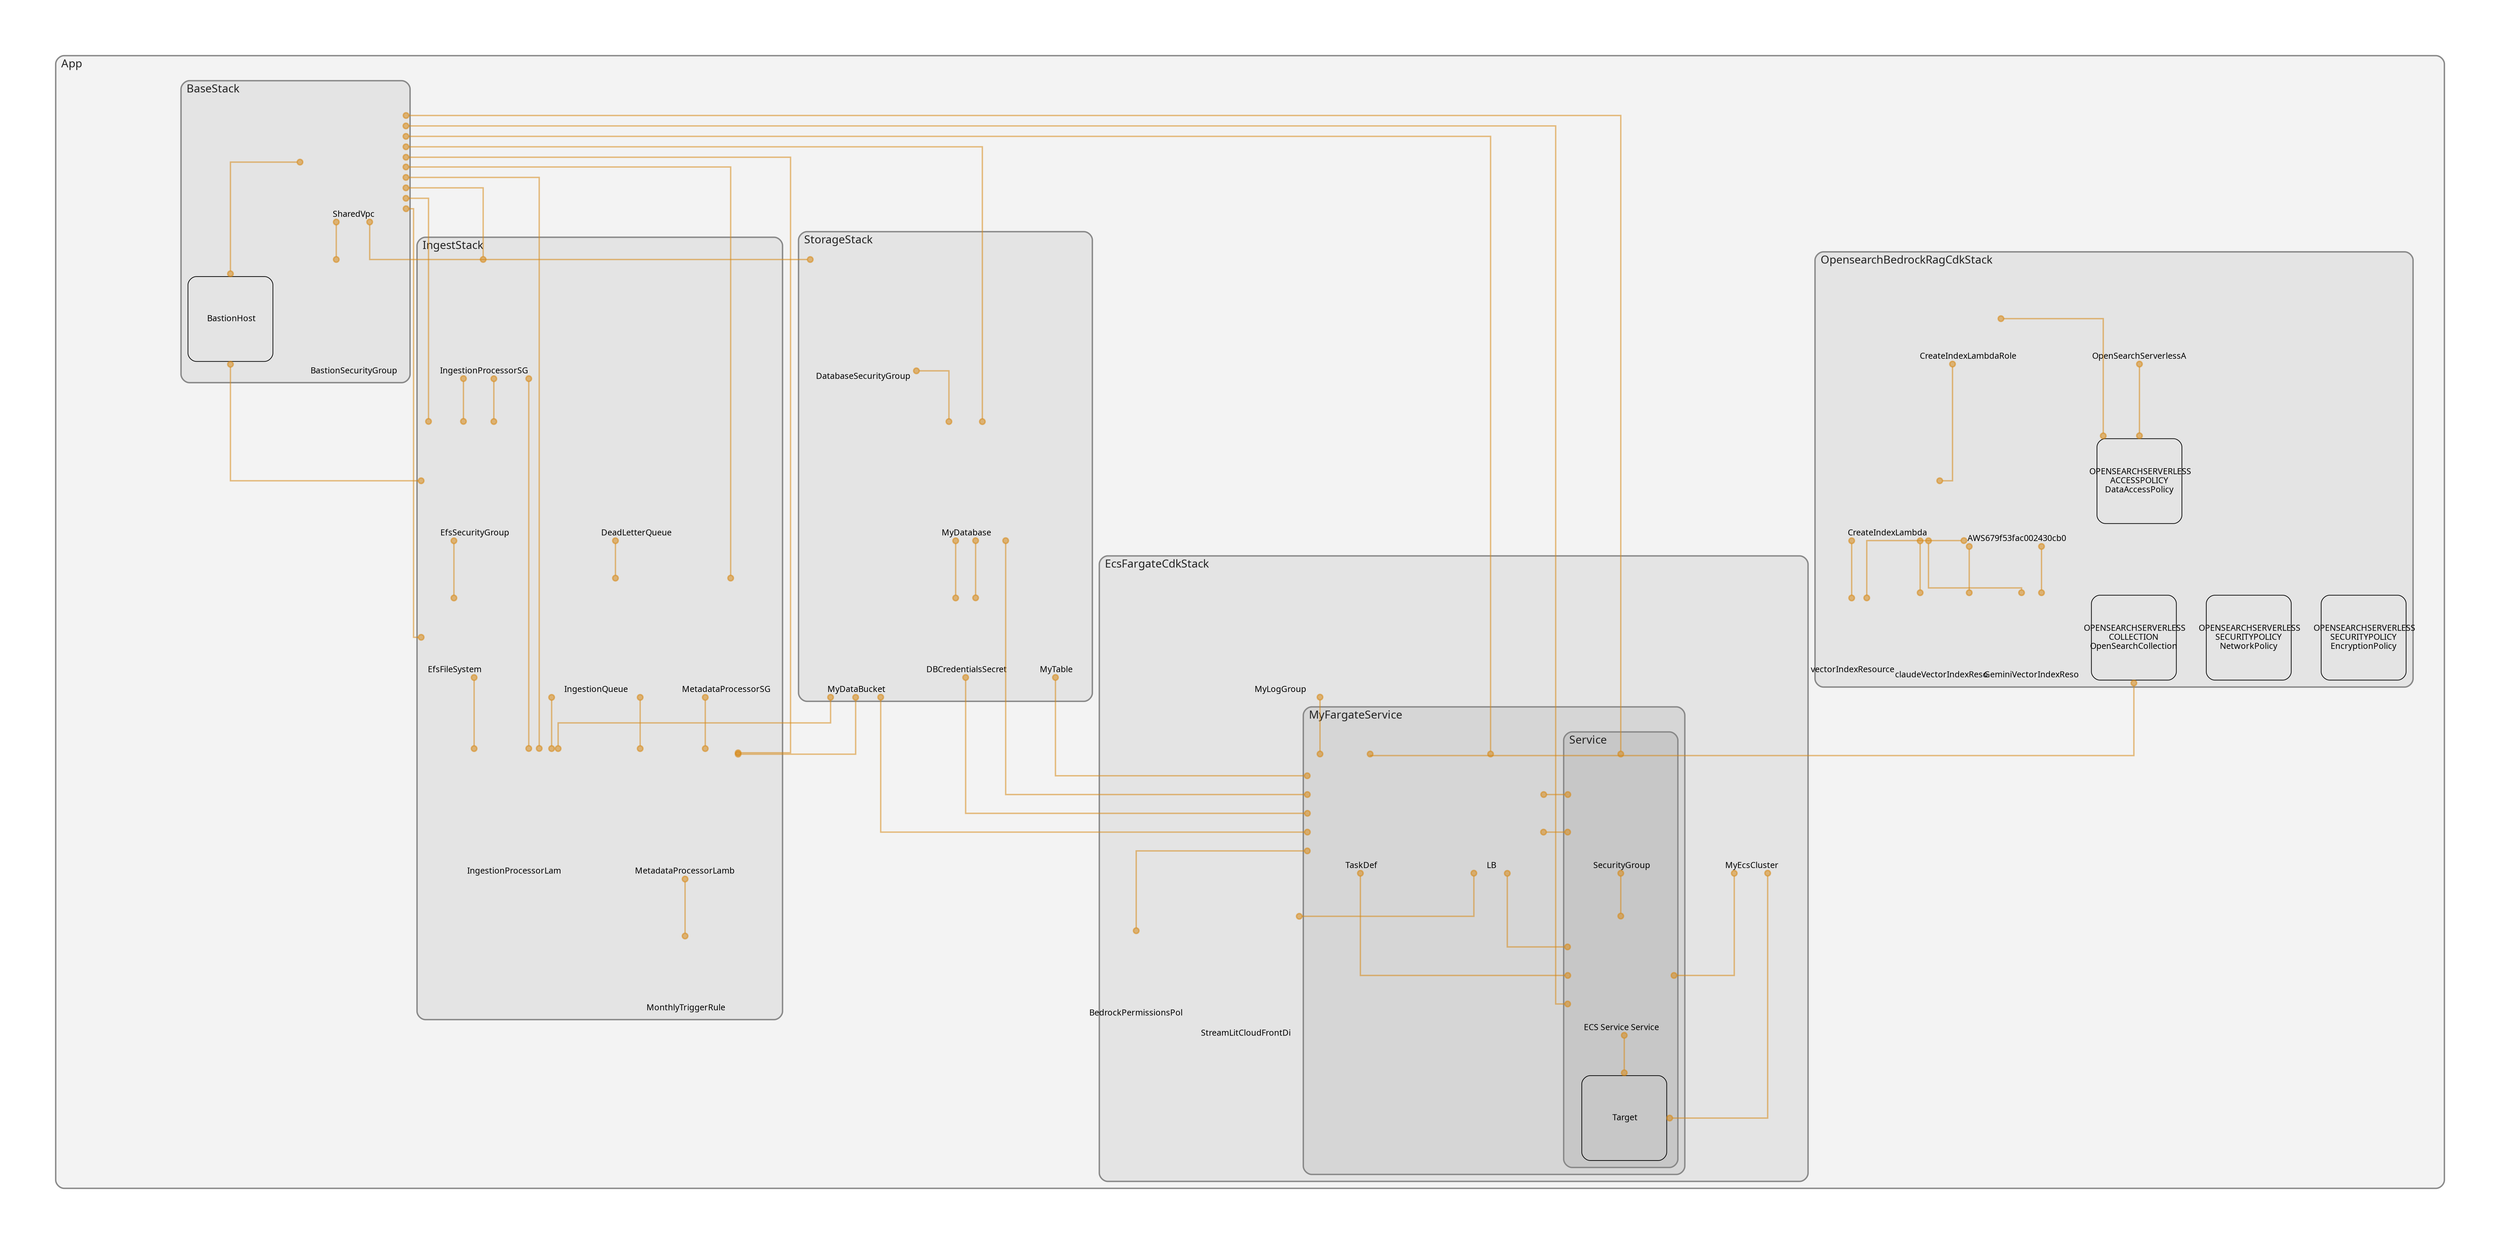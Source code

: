 digraph "Diagram" {
  splines = "ortho";
  pad = "1.0";
  nodesep = "0.60";
  ranksep = "0.75";
  fontname = "Sans-Serif";
  fontsize = "15";
  dpi = "200";
  rankdir = "BT";
  compound = "true";
  fontcolor = "#222222";
  edge [
    color = "#D5871488",
    penwidth = 2,
    arrowhead = "dot",
    arrowtail = "dot",
  ];
  node [
    shape = "box",
    style = "rounded",
    fixedsize = true,
    width = 1.7,
    height = 1.7,
    labelloc = "c",
    imagescale = true,
    fontname = "Sans-Serif",
    fontsize = 8,
    margin = 8,
  ];
  subgraph "App" {
    subgraph "cluster-SubGraph.App" {
      graph [
        label = "App",
        labelloc = "b",
        labeljust = "l",
        margin = "10",
        fontsize = "16",
        penwidth = "2",
        pencolor = "#888888",
        style = "filled,rounded",
        fillcolor = "#f3f3f3",
      ];
      subgraph "cluster-SubGraph.BaseStack" {
        graph [
          label = "BaseStack",
          labelloc = "b",
          labeljust = "l",
          margin = "10",
          fontsize = "16",
          penwidth = "2",
          pencolor = "#888888",
          style = "filled,rounded",
          fillcolor = "#e4e4e4",
        ];
        "BaseStack/SharedVpc" [
          label = " SharedVpc",
          fontsize = 12,
          image = "/Users/nals_macbook_307/.nvm/versions/node/v20.17.0/lib/node_modules/cdk-dia/icons/aws/Service/Arch_Networking-Content/64/Arch_Amazon-Virtual-Private-Cloud_64@5x.png",
          imagescale = "true",
          imagepos = "tc",
          penwidth = "0",
          shape = "node",
          fixedsize = "true",
          labelloc = "b",
          width = 2,
          height = 2.266,
        ];
        "BaseStack/BastionSecurityGroup" [
          label = " BastionSecurityGroup",
          fontsize = 12,
          image = "/Users/nals_macbook_307/.nvm/versions/node/v20.17.0/lib/node_modules/cdk-dia/icons/aws/security_group.png",
          imagescale = "true",
          imagepos = "tc",
          penwidth = "0",
          shape = "node",
          fixedsize = "true",
          labelloc = "b",
          width = 2,
          height = 2.266,
        ];
        "BaseStack/BastionHost" [
          label = " BastionHost",
          fontsize = 12,
        ];
      }
      subgraph "cluster-SubGraph.OpensearchBedrockRagCdkStack" {
        graph [
          label = "OpensearchBedrockRagCdkStack",
          labelloc = "b",
          labeljust = "l",
          margin = "10",
          fontsize = "16",
          penwidth = "2",
          pencolor = "#888888",
          style = "filled,rounded",
          fillcolor = "#e4e4e4",
        ];
        "OpensearchBedrockRagCdkStack/OpenSearchServerlessAccessRole" [
          label = "\nOpenSearchServerlessA",
          fontsize = 12,
          image = "/Users/nals_macbook_307/.nvm/versions/node/v20.17.0/lib/node_modules/cdk-dia/icons/aws/Service/Arch_Security-Identity-Compliance/64/Arch_AWS-Identity-and-Access-Management_64@5x.png",
          imagescale = "true",
          imagepos = "tc",
          penwidth = "0",
          shape = "node",
          fixedsize = "true",
          labelloc = "b",
          width = 1.2,
          height = 1.682,
        ];
        "OpensearchBedrockRagCdkStack/EncryptionPolicy" [
          label = " OPENSEARCHSERVERLESS\nSECURITYPOLICY\nEncryptionPolicy",
          fontsize = 12,
        ];
        "OpensearchBedrockRagCdkStack/NetworkPolicy" [
          label = " OPENSEARCHSERVERLESS\nSECURITYPOLICY\nNetworkPolicy",
          fontsize = 12,
        ];
        "OpensearchBedrockRagCdkStack/OpenSearchCollection" [
          label = " OPENSEARCHSERVERLESS\nCOLLECTION\nOpenSearchCollection",
          fontsize = 12,
        ];
        "OpensearchBedrockRagCdkStack/CreateIndexLambdaRole" [
          label = "\nCreateIndexLambdaRole",
          fontsize = 12,
          image = "/Users/nals_macbook_307/.nvm/versions/node/v20.17.0/lib/node_modules/cdk-dia/icons/aws/Service/Arch_Security-Identity-Compliance/64/Arch_AWS-Identity-and-Access-Management_64@5x.png",
          imagescale = "true",
          imagepos = "tc",
          penwidth = "0",
          shape = "node",
          fixedsize = "true",
          labelloc = "b",
          width = 1.2,
          height = 1.682,
        ];
        "OpensearchBedrockRagCdkStack/CreateIndexLambda" [
          label = " CreateIndexLambda",
          fontsize = 12,
          image = "/Users/nals_macbook_307/.nvm/versions/node/v20.17.0/lib/node_modules/cdk-dia/icons/aws/Service/Arch_Compute/64/Arch_AWS-Lambda_64@5x.png",
          imagescale = "true",
          imagepos = "tc",
          penwidth = "0",
          shape = "node",
          fixedsize = "true",
          labelloc = "b",
          width = 2,
          height = 2.266,
        ];
        "OpensearchBedrockRagCdkStack/DataAccessPolicy" [
          label = " OPENSEARCHSERVERLESS\nACCESSPOLICY\nDataAccessPolicy",
          fontsize = 12,
        ];
        "OpensearchBedrockRagCdkStack/vectorIndexResource" [
          label = " vectorIndexResource",
          fontsize = 12,
          image = "/Users/nals_macbook_307/.nvm/versions/node/v20.17.0/lib/node_modules/cdk-dia/icons/aws/Service/Arch_Management-Governance/64/Arch_AWS-CloudFormation_64@5x.png",
          imagescale = "true",
          imagepos = "tc",
          penwidth = "0",
          shape = "node",
          fixedsize = "true",
          labelloc = "b",
          width = 1.2,
          height = 1.466,
        ];
        "OpensearchBedrockRagCdkStack/AWS679f53fac002430cb0da5b7982bd2287" [
          label = "\nAWS679f53fac002430cb0",
          fontsize = 12,
          image = "/Users/nals_macbook_307/.nvm/versions/node/v20.17.0/lib/node_modules/cdk-dia/icons/aws/Service/Arch_Compute/64/Arch_AWS-Lambda_64@5x.png",
          imagescale = "true",
          imagepos = "tc",
          penwidth = "0",
          shape = "node",
          fixedsize = "true",
          labelloc = "b",
          width = 2,
          height = 2.4819999999999998,
        ];
        "OpensearchBedrockRagCdkStack/GeminiVectorIndexResource" [
          label = "\nGeminiVectorIndexReso",
          fontsize = 12,
          image = "/Users/nals_macbook_307/.nvm/versions/node/v20.17.0/lib/node_modules/cdk-dia/icons/aws/Service/Arch_Management-Governance/64/Arch_AWS-CloudFormation_64@5x.png",
          imagescale = "true",
          imagepos = "tc",
          penwidth = "0",
          shape = "node",
          fixedsize = "true",
          labelloc = "b",
          width = 1.2,
          height = 1.682,
        ];
        "OpensearchBedrockRagCdkStack/claudeVectorIndexResource" [
          label = "\nclaudeVectorIndexReso",
          fontsize = 12,
          image = "/Users/nals_macbook_307/.nvm/versions/node/v20.17.0/lib/node_modules/cdk-dia/icons/aws/Service/Arch_Management-Governance/64/Arch_AWS-CloudFormation_64@5x.png",
          imagescale = "true",
          imagepos = "tc",
          penwidth = "0",
          shape = "node",
          fixedsize = "true",
          labelloc = "b",
          width = 1.2,
          height = 1.682,
        ];
      }
      subgraph "cluster-SubGraph.StorageStack" {
        graph [
          label = "StorageStack",
          labelloc = "b",
          labeljust = "l",
          margin = "10",
          fontsize = "16",
          penwidth = "2",
          pencolor = "#888888",
          style = "filled,rounded",
          fillcolor = "#e4e4e4",
        ];
        "StorageStack/MyDataBucket" [
          label = " MyDataBucket",
          fontsize = 12,
          image = "/Users/nals_macbook_307/.nvm/versions/node/v20.17.0/lib/node_modules/cdk-dia/icons/aws/Service/Arch_Storage/64/Arch_Amazon-S3-Standard_64@5x.png",
          imagescale = "true",
          imagepos = "tc",
          penwidth = "0",
          shape = "node",
          fixedsize = "true",
          labelloc = "b",
          width = 2,
          height = 2.266,
        ];
        "StorageStack/DBCredentialsSecret" [
          label = " DBCredentialsSecret",
          fontsize = 12,
          image = "/Users/nals_macbook_307/.nvm/versions/node/v20.17.0/lib/node_modules/cdk-dia/icons/aws/Service/Arch_Security-Identity-Compliance/64/Arch_AWS-Secrets-Manager_64@5x.png",
          imagescale = "true",
          imagepos = "tc",
          penwidth = "0",
          shape = "node",
          fixedsize = "true",
          labelloc = "b",
          width = 1.2,
          height = 1.466,
        ];
        "StorageStack/DatabaseSecurityGroup" [
          label = "\nDatabaseSecurityGroup",
          fontsize = 12,
          image = "/Users/nals_macbook_307/.nvm/versions/node/v20.17.0/lib/node_modules/cdk-dia/icons/aws/security_group.png",
          imagescale = "true",
          imagepos = "tc",
          penwidth = "0",
          shape = "node",
          fixedsize = "true",
          labelloc = "b",
          width = 2,
          height = 2.4819999999999998,
        ];
        "StorageStack/MyDatabase" [
          label = " MyDatabase",
          fontsize = 12,
          image = "/Users/nals_macbook_307/.nvm/versions/node/v20.17.0/lib/node_modules/cdk-dia/icons/aws/Resource/Res_Compute/Res_48_Dark/Res_Amazon-EC2_T3-Instance_48_Dark.png",
          imagescale = "true",
          imagepos = "tc",
          penwidth = "0",
          shape = "node",
          fixedsize = "true",
          labelloc = "b",
          width = 2,
          height = 2.266,
        ];
        "StorageStack/MyTable" [
          label = " MyTable",
          fontsize = 12,
          image = "/Users/nals_macbook_307/.nvm/versions/node/v20.17.0/lib/node_modules/cdk-dia/icons/aws/Service/Arch_Database/64/Arch_Amazon-DynamoDB_64@5x.png",
          imagescale = "true",
          imagepos = "tc",
          penwidth = "0",
          shape = "node",
          fixedsize = "true",
          labelloc = "b",
          width = 1.2,
          height = 1.466,
        ];
      }
      subgraph "cluster-SubGraph.EcsFargateCdkStack" {
        graph [
          label = "EcsFargateCdkStack",
          labelloc = "b",
          labeljust = "l",
          margin = "10",
          fontsize = "16",
          penwidth = "2",
          pencolor = "#888888",
          style = "filled,rounded",
          fillcolor = "#e4e4e4",
        ];
        "EcsFargateCdkStack/MyEcsCluster" [
          label = " MyEcsCluster",
          fontsize = 12,
          image = "/Users/nals_macbook_307/.nvm/versions/node/v20.17.0/lib/node_modules/cdk-dia/icons/aws/Service/Arch_Compute/64/Arch_Amazon-Elastic-Container-Service_64@5x.png",
          imagescale = "true",
          imagepos = "tc",
          penwidth = "0",
          shape = "node",
          fixedsize = "true",
          labelloc = "b",
          width = 2,
          height = 2.266,
        ];
        "EcsFargateCdkStack/BedrockPermissionsPolicy" [
          label = "\nBedrockPermissionsPol",
          fontsize = 12,
          image = "/Users/nals_macbook_307/.nvm/versions/node/v20.17.0/lib/node_modules/cdk-dia/icons/aws/Service/Arch_Security-Identity-Compliance/64/Arch_AWS-Identity-and-Access-Management_64@5x.png",
          imagescale = "true",
          imagepos = "tc",
          penwidth = "0",
          shape = "node",
          fixedsize = "true",
          labelloc = "b",
          width = 1.2,
          height = 1.682,
        ];
        "EcsFargateCdkStack/StreamLitCloudFrontDistribution" [
          label = "\nStreamLitCloudFrontDi",
          fontsize = 12,
          image = "/Users/nals_macbook_307/.nvm/versions/node/v20.17.0/lib/node_modules/cdk-dia/icons/aws/Service/Arch_Networking-Content/64/Arch_Amazon-CloudFront_64@5x.png",
          imagescale = "true",
          imagepos = "tc",
          penwidth = "0",
          shape = "node",
          fixedsize = "true",
          labelloc = "b",
          width = 2,
          height = 2.4819999999999998,
        ];
        "EcsFargateCdkStack/MyLogGroup" [
          label = " MyLogGroup",
          fontsize = 12,
          image = "/Users/nals_macbook_307/.nvm/versions/node/v20.17.0/lib/node_modules/cdk-dia/icons/aws/Resource/Res_Management-Governance/Res_48_Dark/Res_Amazon-Cloudwatch_Logs_48_Dark_gen.png",
          imagescale = "true",
          imagepos = "tc",
          penwidth = "0",
          shape = "node",
          fixedsize = "true",
          labelloc = "b",
          width = 2,
          height = 2.266,
        ];
        subgraph "cluster-SubGraph.MyFargateService" {
          graph [
            label = "MyFargateService",
            labelloc = "b",
            labeljust = "l",
            margin = "10",
            fontsize = "16",
            penwidth = "2",
            pencolor = "#888888",
            style = "filled,rounded",
            fillcolor = "#d6d6d6",
          ];
          "EcsFargateCdkStack/MyFargateService/LB" [
            label = " LB",
            fontsize = 12,
            image = "/Users/nals_macbook_307/.nvm/versions/node/v20.17.0/lib/node_modules/cdk-dia/icons/aws/Service/Arch_Networking-Content/64/Arch_Elastic-Load-Balancing_64@5x.png",
            imagescale = "true",
            imagepos = "tc",
            penwidth = "0",
            shape = "node",
            fixedsize = "true",
            labelloc = "b",
            width = 2,
            height = 2.266,
          ];
          "EcsFargateCdkStack/MyFargateService/TaskDef" [
            label = " TaskDef",
            fontsize = 12,
            image = "/Users/nals_macbook_307/.nvm/versions/node/v20.17.0/lib/node_modules/cdk-dia/icons/aws/Resource/Res_Containers/Res_48_Dark/Res_Amazon-Elastic-Container-Service_Task_48_Dark_gen.png",
            imagescale = "true",
            imagepos = "tc",
            penwidth = "0",
            shape = "node",
            fixedsize = "true",
            labelloc = "b",
            width = 2,
            height = 2.266,
          ];
          subgraph "cluster-SubGraph.Service" {
            graph [
              label = "Service",
              labelloc = "b",
              labeljust = "l",
              margin = "10",
              fontsize = "16",
              penwidth = "2",
              pencolor = "#888888",
              style = "filled,rounded",
              fillcolor = "#c7c7c7",
            ];
            "EcsFargateCdkStack/MyFargateService/Service/Service" [
              label = " ECS Service Service",
              fontsize = 12,
              image = "/Users/nals_macbook_307/.nvm/versions/node/v20.17.0/lib/node_modules/cdk-dia/icons/aws/Resource/Res_Containers/Res_48_Dark/Res_Amazon-Elastic-Container-Service_Service_48_Dark_gen.png",
              imagescale = "true",
              imagepos = "tc",
              penwidth = "0",
              shape = "node",
              fixedsize = "true",
              labelloc = "b",
              width = 2,
              height = 2.266,
            ];
            "EcsFargateCdkStack/MyFargateService/Service/SecurityGroup" [
              label = " SecurityGroup",
              fontsize = 12,
              image = "/Users/nals_macbook_307/.nvm/versions/node/v20.17.0/lib/node_modules/cdk-dia/icons/aws/security_group.png",
              imagescale = "true",
              imagepos = "tc",
              penwidth = "0",
              shape = "node",
              fixedsize = "true",
              labelloc = "b",
              width = 2,
              height = 2.266,
            ];
            "EcsFargateCdkStack/MyFargateService/Service/TaskCount/Target" [
              label = " Target",
              fontsize = 12,
            ];
          }
        }
      }
      subgraph "cluster-SubGraph.IngestStack" {
        graph [
          label = "IngestStack",
          labelloc = "b",
          labeljust = "l",
          margin = "10",
          fontsize = "16",
          penwidth = "2",
          pencolor = "#888888",
          style = "filled,rounded",
          fillcolor = "#e4e4e4",
        ];
        "IngestStack/DeadLetterQueue" [
          label = " DeadLetterQueue",
          fontsize = 12,
          image = "/Users/nals_macbook_307/.nvm/versions/node/v20.17.0/lib/node_modules/cdk-dia/icons/aws/Service/Arch_App-Integration/Arch_64/Arch_AWS-Simple-Queue-Service_64@5x.png",
          imagescale = "true",
          imagepos = "tc",
          penwidth = "0",
          shape = "node",
          fixedsize = "true",
          labelloc = "b",
          width = 2,
          height = 2.266,
        ];
        "IngestStack/IngestionQueue" [
          label = " IngestionQueue",
          fontsize = 12,
          image = "/Users/nals_macbook_307/.nvm/versions/node/v20.17.0/lib/node_modules/cdk-dia/icons/aws/Service/Arch_App-Integration/Arch_64/Arch_AWS-Simple-Queue-Service_64@5x.png",
          imagescale = "true",
          imagepos = "tc",
          penwidth = "0",
          shape = "node",
          fixedsize = "true",
          labelloc = "b",
          width = 2,
          height = 2.266,
        ];
        "IngestStack/EfsSecurityGroup" [
          label = " EfsSecurityGroup",
          fontsize = 12,
          image = "/Users/nals_macbook_307/.nvm/versions/node/v20.17.0/lib/node_modules/cdk-dia/icons/aws/security_group.png",
          imagescale = "true",
          imagepos = "tc",
          penwidth = "0",
          shape = "node",
          fixedsize = "true",
          labelloc = "b",
          width = 2,
          height = 2.266,
        ];
        "IngestStack/EfsFileSystem" [
          label = " EfsFileSystem",
          fontsize = 12,
          image = "/Users/nals_macbook_307/.nvm/versions/node/v20.17.0/lib/node_modules/cdk-dia/icons/aws/Service/Arch_Storage/64/Arch_Amazon-Elastic-File-System_64@5x.png",
          imagescale = "true",
          imagepos = "tc",
          penwidth = "0",
          shape = "node",
          fixedsize = "true",
          labelloc = "b",
          width = 1.2,
          height = 1.466,
        ];
        "IngestStack/MetadataProcessorSG" [
          label = " MetadataProcessorSG",
          fontsize = 12,
          image = "/Users/nals_macbook_307/.nvm/versions/node/v20.17.0/lib/node_modules/cdk-dia/icons/aws/security_group.png",
          imagescale = "true",
          imagepos = "tc",
          penwidth = "0",
          shape = "node",
          fixedsize = "true",
          labelloc = "b",
          width = 2,
          height = 2.266,
        ];
        "IngestStack/MetadataProcessorLambda" [
          label = "\nMetadataProcessorLamb",
          fontsize = 12,
          image = "/Users/nals_macbook_307/.nvm/versions/node/v20.17.0/lib/node_modules/cdk-dia/icons/aws/Service/Arch_Compute/64/Arch_AWS-Lambda_64@5x.png",
          imagescale = "true",
          imagepos = "tc",
          penwidth = "0",
          shape = "node",
          fixedsize = "true",
          labelloc = "b",
          width = 2,
          height = 2.4819999999999998,
        ];
        "IngestStack/IngestionProcessorSG" [
          label = " IngestionProcessorSG",
          fontsize = 12,
          image = "/Users/nals_macbook_307/.nvm/versions/node/v20.17.0/lib/node_modules/cdk-dia/icons/aws/security_group.png",
          imagescale = "true",
          imagepos = "tc",
          penwidth = "0",
          shape = "node",
          fixedsize = "true",
          labelloc = "b",
          width = 2,
          height = 2.266,
        ];
        "IngestStack/IngestionProcessorLambda" [
          label = "\nIngestionProcessorLam",
          fontsize = 12,
          image = "/Users/nals_macbook_307/.nvm/versions/node/v20.17.0/lib/node_modules/cdk-dia/icons/aws/Service/Arch_Compute/64/Arch_AWS-Lambda_64@5x.png",
          imagescale = "true",
          imagepos = "tc",
          penwidth = "0",
          shape = "node",
          fixedsize = "true",
          labelloc = "b",
          width = 2,
          height = 2.4819999999999998,
        ];
        "IngestStack/MonthlyTriggerRule" [
          label = " MonthlyTriggerRule",
          fontsize = 12,
          image = "/Users/nals_macbook_307/.nvm/versions/node/v20.17.0/lib/node_modules/cdk-dia/icons/aws/Service/Arch_App-Integration/Arch_64/Arch_Amazon-EventBridge_64@5x.png",
          imagescale = "true",
          imagepos = "tc",
          penwidth = "0",
          shape = "node",
          fixedsize = "true",
          labelloc = "b",
          width = 1.2,
          height = 1.466,
        ];
      }
    }
  }
  "BaseStack/BastionSecurityGroup" -> "BaseStack/SharedVpc" [
    dir = "both",
  ];
  "BaseStack/BastionHost" -> "BaseStack/SharedVpc" [
    dir = "both",
  ];
  "OpensearchBedrockRagCdkStack/CreateIndexLambda" -> "OpensearchBedrockRagCdkStack/CreateIndexLambdaRole" [
    dir = "both",
  ];
  "OpensearchBedrockRagCdkStack/DataAccessPolicy" -> "OpensearchBedrockRagCdkStack/OpenSearchServerlessAccessRole" [
    dir = "both",
  ];
  "OpensearchBedrockRagCdkStack/DataAccessPolicy" -> "OpensearchBedrockRagCdkStack/CreateIndexLambdaRole" [
    dir = "both",
  ];
  "OpensearchBedrockRagCdkStack/vectorIndexResource" -> "OpensearchBedrockRagCdkStack/CreateIndexLambda" [
    dir = "both",
  ];
  "OpensearchBedrockRagCdkStack/vectorIndexResource" -> "OpensearchBedrockRagCdkStack/AWS679f53fac002430cb0da5b7982bd2287" [
    dir = "both",
  ];
  "OpensearchBedrockRagCdkStack/GeminiVectorIndexResource" -> "OpensearchBedrockRagCdkStack/CreateIndexLambda" [
    dir = "both",
  ];
  "OpensearchBedrockRagCdkStack/GeminiVectorIndexResource" -> "OpensearchBedrockRagCdkStack/AWS679f53fac002430cb0da5b7982bd2287" [
    dir = "both",
  ];
  "OpensearchBedrockRagCdkStack/claudeVectorIndexResource" -> "OpensearchBedrockRagCdkStack/CreateIndexLambda" [
    dir = "both",
  ];
  "OpensearchBedrockRagCdkStack/claudeVectorIndexResource" -> "OpensearchBedrockRagCdkStack/AWS679f53fac002430cb0da5b7982bd2287" [
    dir = "both",
  ];
  "StorageStack/DBCredentialsSecret" -> "StorageStack/MyDatabase" [
    dir = "both",
  ];
  "StorageStack/DatabaseSecurityGroup" -> "BaseStack/SharedVpc" [
    dir = "both",
  ];
  "StorageStack/MyDatabase" -> "BaseStack/SharedVpc" [
    dir = "both",
  ];
  "StorageStack/MyDatabase" -> "StorageStack/DBCredentialsSecret" [
    dir = "both",
  ];
  "StorageStack/MyDatabase" -> "StorageStack/DatabaseSecurityGroup" [
    dir = "both",
  ];
  "EcsFargateCdkStack/MyFargateService/LB" -> "BaseStack/SharedVpc" [
    dir = "both",
  ];
  "EcsFargateCdkStack/MyFargateService/LB" -> "EcsFargateCdkStack/MyFargateService/Service/SecurityGroup" [
    dir = "both",
  ];
  "EcsFargateCdkStack/MyFargateService/TaskDef" -> "OpensearchBedrockRagCdkStack/OpenSearchCollection" [
    dir = "both",
  ];
  "EcsFargateCdkStack/MyFargateService/TaskDef" -> "StorageStack/MyDataBucket" [
    dir = "both",
  ];
  "EcsFargateCdkStack/MyFargateService/TaskDef" -> "StorageStack/DBCredentialsSecret" [
    dir = "both",
  ];
  "EcsFargateCdkStack/MyFargateService/TaskDef" -> "StorageStack/MyDatabase" [
    dir = "both",
  ];
  "EcsFargateCdkStack/MyFargateService/TaskDef" -> "StorageStack/MyTable" [
    dir = "both",
  ];
  "EcsFargateCdkStack/MyFargateService/TaskDef" -> "EcsFargateCdkStack/MyLogGroup" [
    dir = "both",
  ];
  "EcsFargateCdkStack/MyFargateService/Service/Service" -> "BaseStack/SharedVpc" [
    dir = "both",
  ];
  "EcsFargateCdkStack/MyFargateService/Service/Service" -> "EcsFargateCdkStack/MyEcsCluster" [
    dir = "both",
  ];
  "EcsFargateCdkStack/MyFargateService/Service/Service" -> "EcsFargateCdkStack/MyFargateService/LB" [
    dir = "both",
  ];
  "EcsFargateCdkStack/MyFargateService/Service/Service" -> "EcsFargateCdkStack/MyFargateService/TaskDef" [
    dir = "both",
  ];
  "EcsFargateCdkStack/MyFargateService/Service/Service" -> "EcsFargateCdkStack/MyFargateService/Service/SecurityGroup" [
    dir = "both",
  ];
  "EcsFargateCdkStack/MyFargateService/Service/SecurityGroup" -> "BaseStack/SharedVpc" [
    dir = "both",
  ];
  "EcsFargateCdkStack/MyFargateService/Service/SecurityGroup" -> "EcsFargateCdkStack/MyFargateService/LB" [
    dir = "both",
  ];
  "EcsFargateCdkStack/MyFargateService/Service/TaskCount/Target" -> "EcsFargateCdkStack/MyFargateService/Service/Service" [
    dir = "both",
  ];
  "EcsFargateCdkStack/MyFargateService/Service/TaskCount/Target" -> "EcsFargateCdkStack/MyEcsCluster" [
    dir = "both",
  ];
  "EcsFargateCdkStack/BedrockPermissionsPolicy" -> "EcsFargateCdkStack/MyFargateService/TaskDef" [
    dir = "both",
  ];
  "EcsFargateCdkStack/StreamLitCloudFrontDistribution" -> "EcsFargateCdkStack/MyFargateService/LB" [
    dir = "both",
  ];
  "IngestStack/IngestionQueue" -> "IngestStack/DeadLetterQueue" [
    dir = "both",
  ];
  "IngestStack/EfsSecurityGroup" -> "BaseStack/SharedVpc" [
    dir = "both",
  ];
  "IngestStack/EfsSecurityGroup" -> "BaseStack/BastionHost" [
    dir = "both",
  ];
  "IngestStack/EfsSecurityGroup" -> "IngestStack/IngestionProcessorSG" [
    dir = "both",
  ];
  "IngestStack/EfsFileSystem" -> "BaseStack/SharedVpc" [
    dir = "both",
  ];
  "IngestStack/EfsFileSystem" -> "IngestStack/EfsSecurityGroup" [
    dir = "both",
  ];
  "IngestStack/MetadataProcessorSG" -> "BaseStack/SharedVpc" [
    dir = "both",
  ];
  "IngestStack/MetadataProcessorLambda" -> "StorageStack/MyDataBucket" [
    dir = "both",
  ];
  "IngestStack/MetadataProcessorLambda" -> "IngestStack/IngestionQueue" [
    dir = "both",
  ];
  "IngestStack/MetadataProcessorLambda" -> "BaseStack/SharedVpc" [
    dir = "both",
  ];
  "IngestStack/MetadataProcessorLambda" -> "IngestStack/MetadataProcessorSG" [
    dir = "both",
  ];
  "IngestStack/IngestionProcessorSG" -> "BaseStack/SharedVpc" [
    dir = "both",
  ];
  "IngestStack/IngestionProcessorSG" -> "IngestStack/EfsSecurityGroup" [
    dir = "both",
  ];
  "IngestStack/IngestionProcessorLambda" -> "StorageStack/MyDataBucket" [
    dir = "both",
  ];
  "IngestStack/IngestionProcessorLambda" -> "IngestStack/EfsFileSystem" [
    dir = "both",
  ];
  "IngestStack/IngestionProcessorLambda" -> "BaseStack/SharedVpc" [
    dir = "both",
  ];
  "IngestStack/IngestionProcessorLambda" -> "IngestStack/IngestionQueue" [
    dir = "both",
  ];
  "IngestStack/IngestionProcessorLambda" -> "IngestStack/IngestionProcessorSG" [
    dir = "both",
  ];
  "IngestStack/MonthlyTriggerRule" -> "IngestStack/MetadataProcessorLambda" [
    dir = "both",
  ];
}